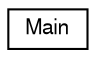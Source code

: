 digraph "Representación gráfica de la clase"
{
 // LATEX_PDF_SIZE
  edge [fontname="FreeSans",fontsize="10",labelfontname="FreeSans",labelfontsize="10"];
  node [fontname="FreeSans",fontsize="10",shape=record];
  rankdir="LR";
  Node0 [label="Main",height=0.2,width=0.4,color="black", fillcolor="white", style="filled",URL="$class_main.html",tooltip="Clase Main que lanza el juego."];
}
